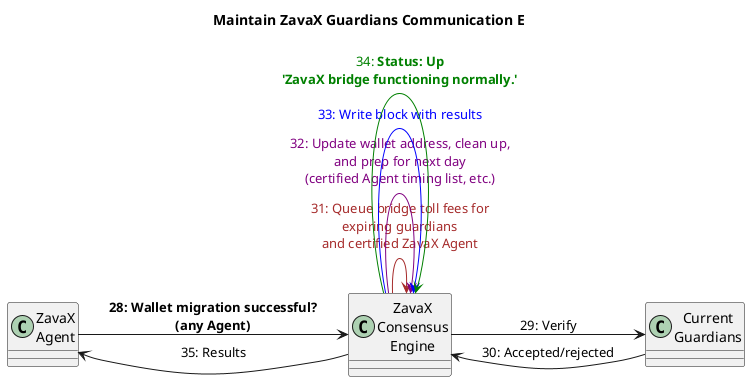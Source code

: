 @startuml
left to right direction
title Maintain ZavaX Guardians Communication E

class "ZavaX\nAgent" as ZA
class "ZavaX\nConsensus\nEngine" as ZCE
class "Current\nGuardians" as PV

ZA -down-> ZCE : **28: Wallet migration successful?**\n**(any Agent)**
ZCE -down-> PV : 29: Verify
PV -down-> ZCE : 30: Accepted/rejected
ZCE -down-> ZCE #brown : <color:brown>31: Queue bridge toll fees for\n<color:brown>expiring guardians\n<color:brown>and certified ZavaX Agent
ZCE -down-> ZCE #purple : <color:purple>32: Update wallet address, clean up,\n<color:purple>and prep for next day\n<color:purple>(certified Agent timing list, etc.)
ZCE -down-> ZCE #blue : <color:blue>33: Write block with results
ZCE -down-> ZCE #green : <color:green>34: **Status: Up**</color>\n**<color:green>'ZavaX bridge functioning normally.'**
ZCE -up-> ZA: 35: Results

@enduml
